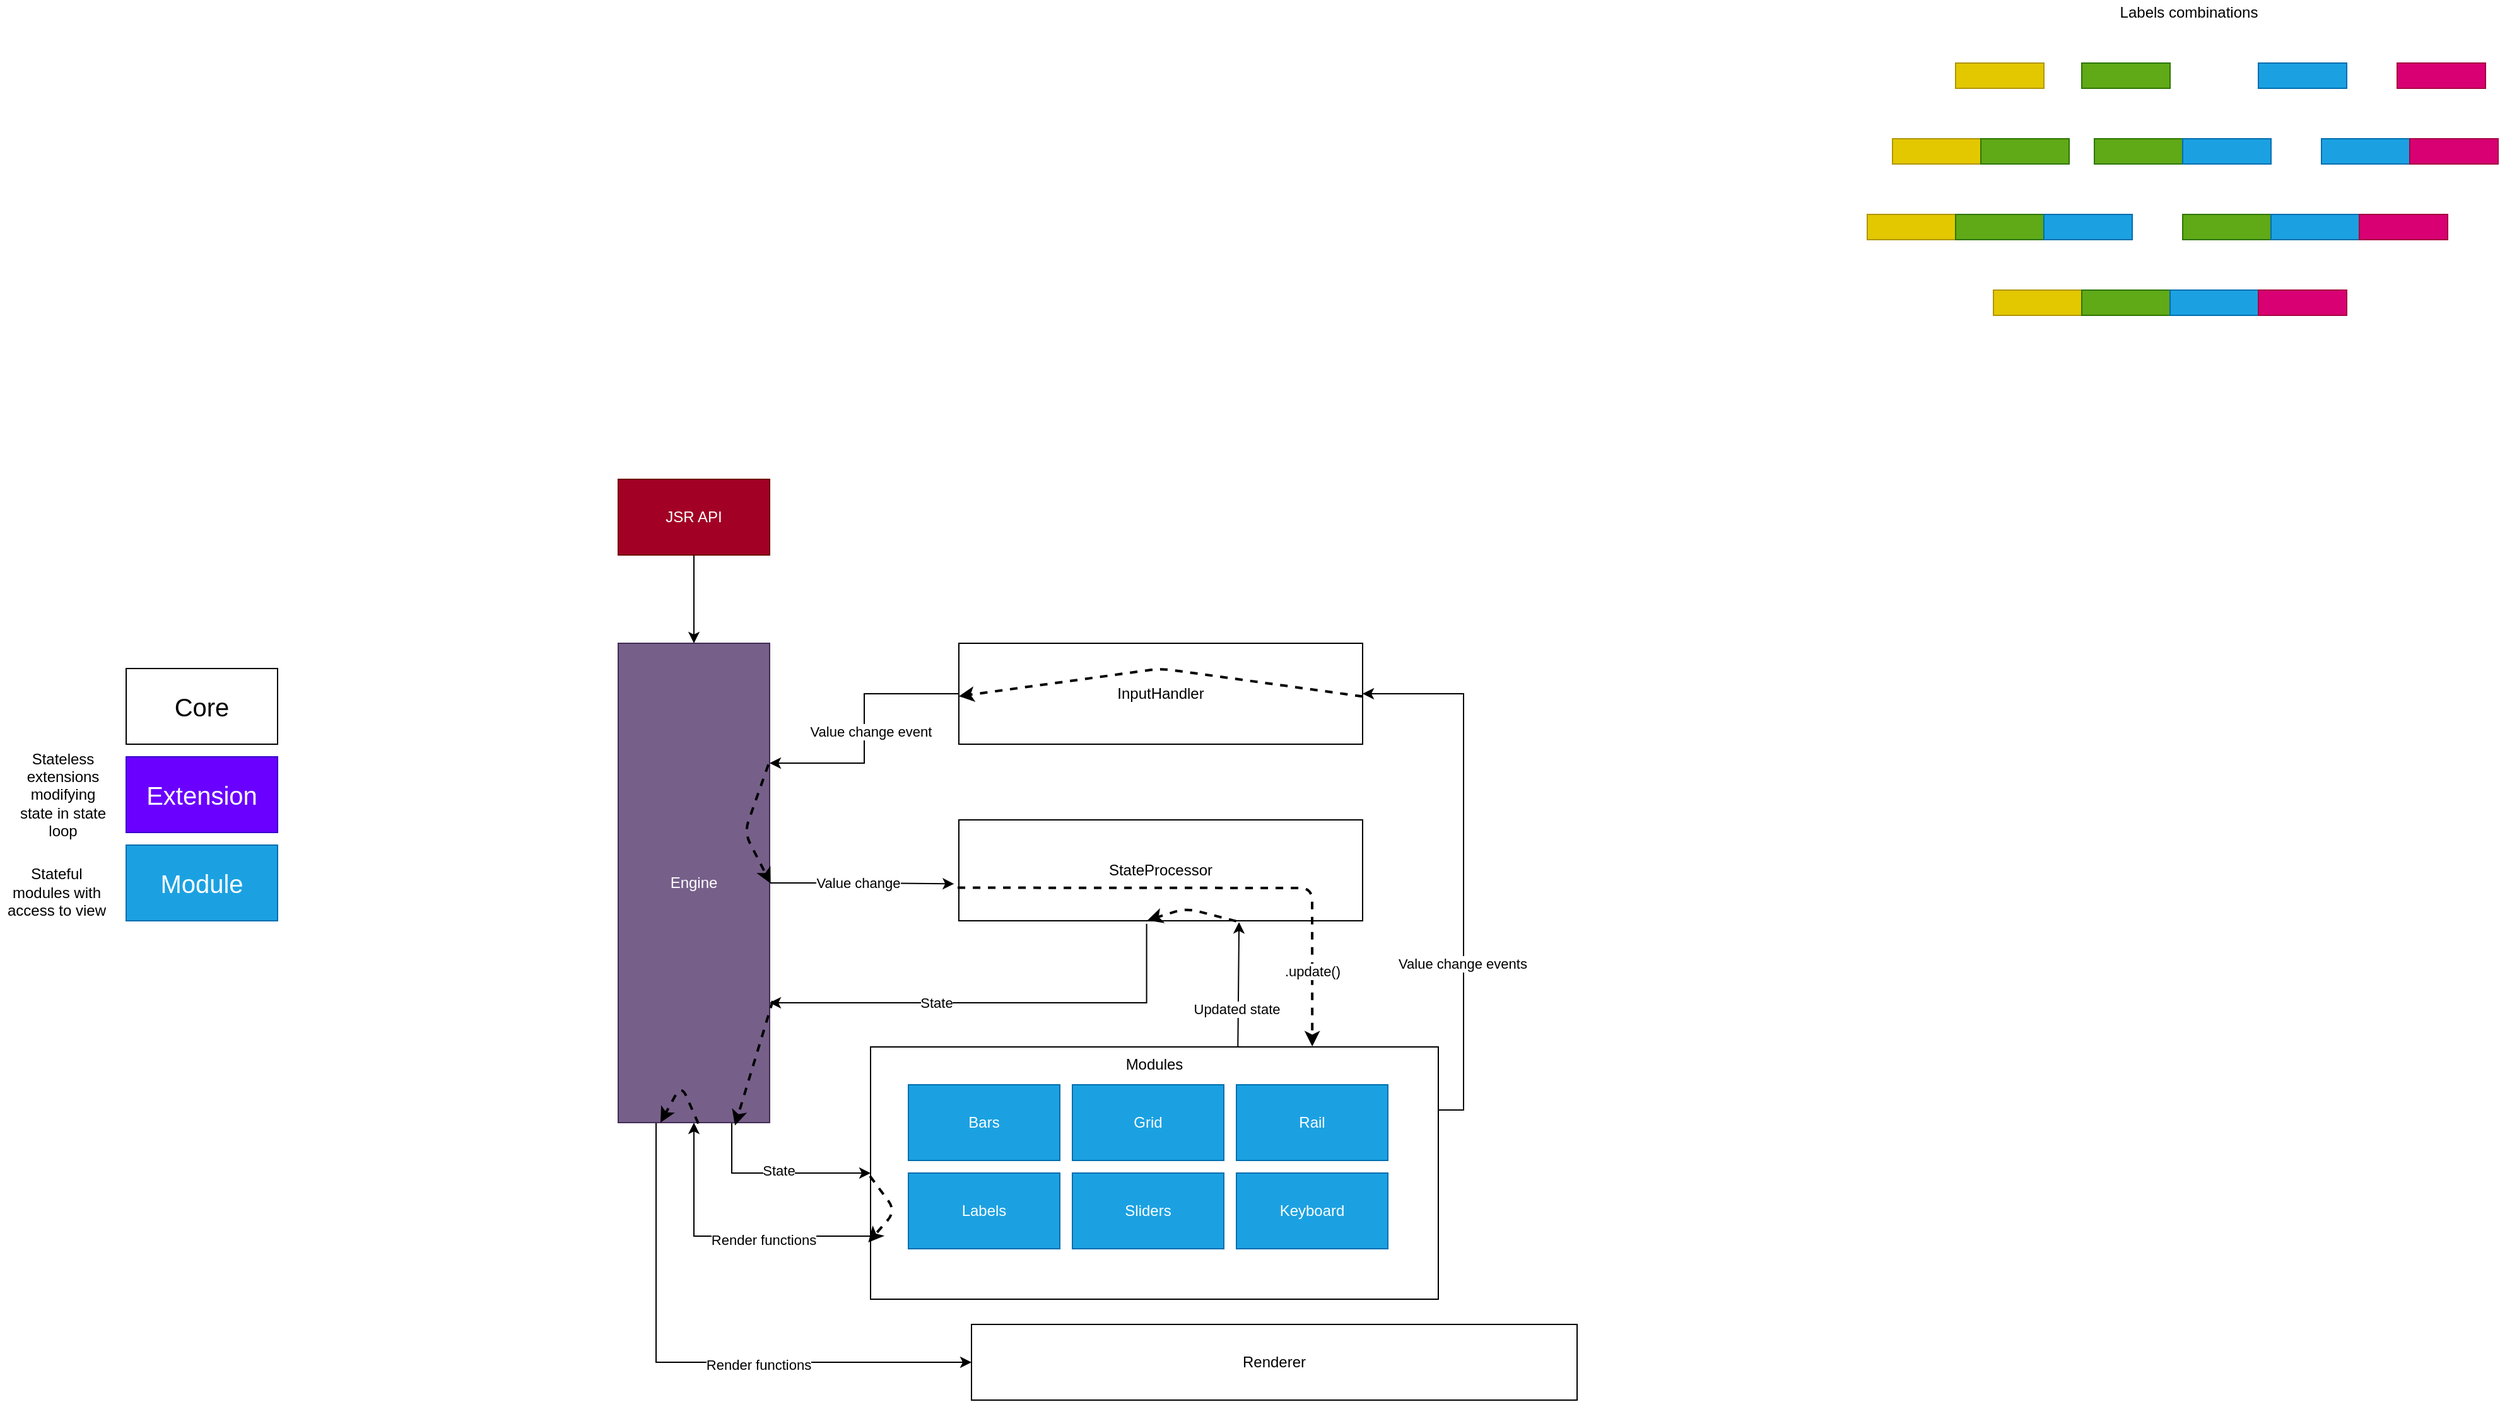 <mxfile>
    <diagram id="XLUI0eQ95eJfd8FlJT_6" name="Page-1">
        <mxGraphModel dx="2566" dy="683" grid="1" gridSize="10" guides="1" tooltips="1" connect="0" arrows="1" fold="1" page="0" pageScale="1" pageWidth="827" pageHeight="1169" math="0" shadow="0">
            <root>
                <mxCell id="0"/>
                <mxCell id="1" parent="0"/>
                <mxCell id="122" style="edgeStyle=orthogonalEdgeStyle;rounded=0;orthogonalLoop=1;jettySize=auto;html=1;exitX=0;exitY=0.75;exitDx=0;exitDy=0;entryX=0.5;entryY=1;entryDx=0;entryDy=0;" parent="1" source="118" target="94" edge="1">
                    <mxGeometry relative="1" as="geometry"/>
                </mxCell>
                <mxCell id="123" value="Render functions" style="edgeLabel;html=1;align=center;verticalAlign=middle;resizable=0;points=[];" parent="122" vertex="1" connectable="0">
                    <mxGeometry x="-0.247" y="3" relative="1" as="geometry">
                        <mxPoint x="1" as="offset"/>
                    </mxGeometry>
                </mxCell>
                <mxCell id="127" style="edgeStyle=orthogonalEdgeStyle;rounded=0;orthogonalLoop=1;jettySize=auto;html=1;exitX=1;exitY=0.25;exitDx=0;exitDy=0;entryX=1;entryY=0.5;entryDx=0;entryDy=0;" parent="1" source="118" target="100" edge="1">
                    <mxGeometry relative="1" as="geometry"/>
                </mxCell>
                <mxCell id="128" value="Value change events" style="edgeLabel;html=1;align=center;verticalAlign=middle;resizable=0;points=[];" parent="127" vertex="1" connectable="0">
                    <mxGeometry x="-0.366" y="1" relative="1" as="geometry">
                        <mxPoint as="offset"/>
                    </mxGeometry>
                </mxCell>
                <mxCell id="118" value="Modules" style="rounded=0;whiteSpace=wrap;html=1;verticalAlign=top;" parent="1" vertex="1">
                    <mxGeometry x="50" y="1180" width="450" height="200" as="geometry"/>
                </mxCell>
                <mxCell id="17" value="Renderer" style="rounded=0;whiteSpace=wrap;html=1;" parent="1" vertex="1">
                    <mxGeometry x="130" y="1400" width="480" height="60" as="geometry"/>
                </mxCell>
                <mxCell id="55" value="Module" style="rounded=0;whiteSpace=wrap;html=1;fontSize=20;fillColor=#1ba1e2;strokeColor=#006EAF;fontColor=#ffffff;" parent="1" vertex="1">
                    <mxGeometry x="-540" y="1020" width="120" height="60" as="geometry"/>
                </mxCell>
                <mxCell id="56" value="Extension" style="rounded=0;whiteSpace=wrap;html=1;fontSize=20;fillColor=#6a00ff;strokeColor=#3700CC;fontColor=#ffffff;" parent="1" vertex="1">
                    <mxGeometry x="-540" y="950" width="120" height="60" as="geometry"/>
                </mxCell>
                <mxCell id="57" value="Core" style="rounded=0;whiteSpace=wrap;html=1;fontSize=20;" parent="1" vertex="1">
                    <mxGeometry x="-540" y="880" width="120" height="60" as="geometry"/>
                </mxCell>
                <mxCell id="62" value="" style="rounded=0;whiteSpace=wrap;html=1;fillColor=#60a917;strokeColor=#2D7600;fontColor=#ffffff;" parent="1" vertex="1">
                    <mxGeometry x="1010" y="400" width="70" height="20" as="geometry"/>
                </mxCell>
                <mxCell id="63" value="" style="rounded=0;whiteSpace=wrap;html=1;fillColor=#1ba1e2;strokeColor=#006EAF;fontColor=#ffffff;" parent="1" vertex="1">
                    <mxGeometry x="1150" y="400" width="70" height="20" as="geometry"/>
                </mxCell>
                <mxCell id="66" value="" style="rounded=0;whiteSpace=wrap;html=1;fillColor=#d80073;strokeColor=#A50040;fontColor=#ffffff;" parent="1" vertex="1">
                    <mxGeometry x="1260" y="400" width="70" height="20" as="geometry"/>
                </mxCell>
                <mxCell id="67" value="" style="rounded=0;whiteSpace=wrap;html=1;fillColor=#60a917;strokeColor=#2D7600;fontColor=#ffffff;" parent="1" vertex="1">
                    <mxGeometry x="1020" y="460" width="70" height="20" as="geometry"/>
                </mxCell>
                <mxCell id="68" value="" style="rounded=0;whiteSpace=wrap;html=1;fillColor=#1ba1e2;strokeColor=#006EAF;fontColor=#ffffff;" parent="1" vertex="1">
                    <mxGeometry x="1090" y="460" width="70" height="20" as="geometry"/>
                </mxCell>
                <mxCell id="69" value="" style="rounded=0;whiteSpace=wrap;html=1;fillColor=#1ba1e2;strokeColor=#006EAF;fontColor=#ffffff;" parent="1" vertex="1">
                    <mxGeometry x="1200" y="460" width="70" height="20" as="geometry"/>
                </mxCell>
                <mxCell id="70" value="" style="rounded=0;whiteSpace=wrap;html=1;fillColor=#d80073;strokeColor=#A50040;fontColor=#ffffff;" parent="1" vertex="1">
                    <mxGeometry x="1270" y="460" width="70" height="20" as="geometry"/>
                </mxCell>
                <mxCell id="71" value="" style="rounded=0;whiteSpace=wrap;html=1;fillColor=#60a917;strokeColor=#2D7600;fontColor=#ffffff;" parent="1" vertex="1">
                    <mxGeometry x="1090" y="520" width="70" height="20" as="geometry"/>
                </mxCell>
                <mxCell id="72" value="" style="rounded=0;whiteSpace=wrap;html=1;fillColor=#1ba1e2;strokeColor=#006EAF;fontColor=#ffffff;" parent="1" vertex="1">
                    <mxGeometry x="1160" y="520" width="70" height="20" as="geometry"/>
                </mxCell>
                <mxCell id="73" value="" style="rounded=0;whiteSpace=wrap;html=1;fillColor=#d80073;strokeColor=#A50040;fontColor=#ffffff;" parent="1" vertex="1">
                    <mxGeometry x="1230" y="520" width="70" height="20" as="geometry"/>
                </mxCell>
                <mxCell id="74" value="" style="rounded=0;whiteSpace=wrap;html=1;fillColor=#e3c800;strokeColor=#B09500;fontColor=#ffffff;" parent="1" vertex="1">
                    <mxGeometry x="910" y="400" width="70" height="20" as="geometry"/>
                </mxCell>
                <mxCell id="75" value="" style="rounded=0;whiteSpace=wrap;html=1;fillColor=#e3c800;strokeColor=#B09500;fontColor=#ffffff;" parent="1" vertex="1">
                    <mxGeometry x="860" y="460" width="70" height="20" as="geometry"/>
                </mxCell>
                <mxCell id="76" value="" style="rounded=0;whiteSpace=wrap;html=1;fillColor=#60a917;strokeColor=#2D7600;fontColor=#ffffff;" parent="1" vertex="1">
                    <mxGeometry x="930" y="460" width="70" height="20" as="geometry"/>
                </mxCell>
                <mxCell id="77" value="" style="rounded=0;whiteSpace=wrap;html=1;fillColor=#e3c800;strokeColor=#B09500;fontColor=#ffffff;" parent="1" vertex="1">
                    <mxGeometry x="840" y="520" width="70" height="20" as="geometry"/>
                </mxCell>
                <mxCell id="78" value="" style="rounded=0;whiteSpace=wrap;html=1;fillColor=#60a917;strokeColor=#2D7600;fontColor=#ffffff;" parent="1" vertex="1">
                    <mxGeometry x="910" y="520" width="70" height="20" as="geometry"/>
                </mxCell>
                <mxCell id="79" value="" style="rounded=0;whiteSpace=wrap;html=1;fillColor=#1ba1e2;strokeColor=#006EAF;fontColor=#ffffff;" parent="1" vertex="1">
                    <mxGeometry x="980" y="520" width="70" height="20" as="geometry"/>
                </mxCell>
                <mxCell id="80" value="" style="rounded=0;whiteSpace=wrap;html=1;fillColor=#e3c800;strokeColor=#B09500;fontColor=#ffffff;" parent="1" vertex="1">
                    <mxGeometry x="940" y="580" width="70" height="20" as="geometry"/>
                </mxCell>
                <mxCell id="81" value="" style="rounded=0;whiteSpace=wrap;html=1;fillColor=#60a917;strokeColor=#2D7600;fontColor=#ffffff;" parent="1" vertex="1">
                    <mxGeometry x="1010" y="580" width="70" height="20" as="geometry"/>
                </mxCell>
                <mxCell id="82" value="" style="rounded=0;whiteSpace=wrap;html=1;fillColor=#1ba1e2;strokeColor=#006EAF;fontColor=#ffffff;" parent="1" vertex="1">
                    <mxGeometry x="1080" y="580" width="70" height="20" as="geometry"/>
                </mxCell>
                <mxCell id="83" value="" style="rounded=0;whiteSpace=wrap;html=1;fillColor=#d80073;strokeColor=#A50040;fontColor=#ffffff;" parent="1" vertex="1">
                    <mxGeometry x="1150" y="580" width="70" height="20" as="geometry"/>
                </mxCell>
                <mxCell id="85" value="Labels combinations" style="text;html=1;strokeColor=none;fillColor=none;align=center;verticalAlign=middle;whiteSpace=wrap;rounded=0;" parent="1" vertex="1">
                    <mxGeometry x="1010" y="350" width="170" height="20" as="geometry"/>
                </mxCell>
                <mxCell id="89" value="Stateless&lt;br&gt;extensions modifying&lt;br&gt;state in state loop" style="text;html=1;strokeColor=none;fillColor=none;align=center;verticalAlign=middle;whiteSpace=wrap;rounded=0;" parent="1" vertex="1">
                    <mxGeometry x="-630" y="935" width="80" height="90" as="geometry"/>
                </mxCell>
                <mxCell id="91" value="&lt;br&gt;Stateful&lt;br&gt;modules with access to view" style="text;html=1;strokeColor=none;fillColor=none;align=center;verticalAlign=middle;whiteSpace=wrap;rounded=0;" parent="1" vertex="1">
                    <mxGeometry x="-640" y="990" width="90" height="120" as="geometry"/>
                </mxCell>
                <mxCell id="92" value="StateProcessor" style="rounded=0;whiteSpace=wrap;html=1;" parent="1" vertex="1">
                    <mxGeometry x="120" y="1000" width="320" height="80" as="geometry"/>
                </mxCell>
                <mxCell id="103" style="edgeStyle=orthogonalEdgeStyle;rounded=0;orthogonalLoop=1;jettySize=auto;html=1;exitX=1;exitY=0.5;exitDx=0;exitDy=0;entryX=-0.012;entryY=0.634;entryDx=0;entryDy=0;entryPerimeter=0;" parent="1" source="94" target="92" edge="1">
                    <mxGeometry relative="1" as="geometry"/>
                </mxCell>
                <mxCell id="106" value="Value change" style="edgeLabel;html=1;align=center;verticalAlign=middle;resizable=0;points=[];" parent="103" vertex="1" connectable="0">
                    <mxGeometry x="-0.347" y="-2" relative="1" as="geometry">
                        <mxPoint x="21.77" y="-2.23" as="offset"/>
                    </mxGeometry>
                </mxCell>
                <mxCell id="120" style="edgeStyle=orthogonalEdgeStyle;rounded=0;orthogonalLoop=1;jettySize=auto;html=1;exitX=0.75;exitY=1;exitDx=0;exitDy=0;entryX=0;entryY=0.5;entryDx=0;entryDy=0;" parent="1" source="94" target="118" edge="1">
                    <mxGeometry relative="1" as="geometry"/>
                </mxCell>
                <mxCell id="121" value="State" style="edgeLabel;html=1;align=center;verticalAlign=middle;resizable=0;points=[];" parent="120" vertex="1" connectable="0">
                    <mxGeometry x="0.019" y="2" relative="1" as="geometry">
                        <mxPoint as="offset"/>
                    </mxGeometry>
                </mxCell>
                <mxCell id="124" style="edgeStyle=orthogonalEdgeStyle;rounded=0;orthogonalLoop=1;jettySize=auto;html=1;exitX=0.25;exitY=1;exitDx=0;exitDy=0;entryX=0;entryY=0.5;entryDx=0;entryDy=0;" parent="1" source="94" target="17" edge="1">
                    <mxGeometry relative="1" as="geometry"/>
                </mxCell>
                <mxCell id="125" value="Render functions" style="edgeLabel;html=1;align=center;verticalAlign=middle;resizable=0;points=[];" parent="124" vertex="1" connectable="0">
                    <mxGeometry x="0.227" y="-2" relative="1" as="geometry">
                        <mxPoint x="1" as="offset"/>
                    </mxGeometry>
                </mxCell>
                <mxCell id="94" value="Engine" style="rounded=0;whiteSpace=wrap;html=1;fillColor=#76608a;strokeColor=#432D57;fontColor=#ffffff;" parent="1" vertex="1">
                    <mxGeometry x="-150" y="860" width="120" height="380" as="geometry"/>
                </mxCell>
                <mxCell id="101" style="edgeStyle=orthogonalEdgeStyle;rounded=0;orthogonalLoop=1;jettySize=auto;html=1;exitX=0;exitY=0.5;exitDx=0;exitDy=0;entryX=1;entryY=0.25;entryDx=0;entryDy=0;" parent="1" source="100" target="94" edge="1">
                    <mxGeometry relative="1" as="geometry"/>
                </mxCell>
                <mxCell id="107" value="Value change event" style="edgeLabel;html=1;align=center;verticalAlign=middle;resizable=0;points=[];" parent="101" vertex="1" connectable="0">
                    <mxGeometry x="0.429" y="1" relative="1" as="geometry">
                        <mxPoint x="20.94" y="-26" as="offset"/>
                    </mxGeometry>
                </mxCell>
                <mxCell id="100" value="InputHandler" style="rounded=0;whiteSpace=wrap;html=1;" parent="1" vertex="1">
                    <mxGeometry x="120" y="860" width="320" height="80" as="geometry"/>
                </mxCell>
                <mxCell id="108" value="Labels&lt;span style=&quot;color: rgba(0 , 0 , 0 , 0) ; font-family: monospace ; font-size: 0px&quot;&gt;%3CmxGraphModel%3E%3Croot%3E%3CmxCell%20id%3D%220%22%2F%3E%3CmxCell%20id%3D%221%22%20parent%3D%220%22%2F%3E%3CmxCell%20id%3D%222%22%20value%3D%22Input%20handler%20(translate%20real%20to%20ratio)%22%20style%3D%22rounded%3D0%3BwhiteSpace%3Dwrap%3Bhtml%3D1%3B%22%20vertex%3D%221%22%20parent%3D%221%22%3E%3CmxGeometry%20x%3D%2250%22%20y%3D%22250%22%20width%3D%22480%22%20height%3D%2260%22%20as%3D%22geometry%22%2F%3E%3C%2FmxCell%3E%3C%2Froot%3E%3C%2FmxGraphModel%3E&lt;/span&gt;" style="rounded=0;whiteSpace=wrap;html=1;fillColor=#1ba1e2;strokeColor=#006EAF;fontColor=#ffffff;" parent="1" vertex="1">
                    <mxGeometry x="80" y="1280" width="120" height="60" as="geometry"/>
                </mxCell>
                <mxCell id="109" value="Grid" style="rounded=0;whiteSpace=wrap;html=1;fillColor=#1ba1e2;strokeColor=#006EAF;fontColor=#ffffff;" parent="1" vertex="1">
                    <mxGeometry x="210" y="1210" width="120" height="60" as="geometry"/>
                </mxCell>
                <mxCell id="110" value="Bars" style="rounded=0;whiteSpace=wrap;html=1;fillColor=#1ba1e2;strokeColor=#006EAF;fontColor=#ffffff;" parent="1" vertex="1">
                    <mxGeometry x="80" y="1210" width="120" height="60" as="geometry"/>
                </mxCell>
                <mxCell id="111" value="Sliders&lt;br&gt;" style="rounded=0;whiteSpace=wrap;html=1;fillColor=#1ba1e2;strokeColor=#006EAF;fontColor=#ffffff;" parent="1" vertex="1">
                    <mxGeometry x="210" y="1280" width="120" height="60" as="geometry"/>
                </mxCell>
                <mxCell id="112" value="Rail" style="rounded=0;whiteSpace=wrap;html=1;fillColor=#1ba1e2;strokeColor=#006EAF;fontColor=#ffffff;" parent="1" vertex="1">
                    <mxGeometry x="340" y="1210" width="120" height="60" as="geometry"/>
                </mxCell>
                <mxCell id="126" value="Keyboard" style="rounded=0;whiteSpace=wrap;html=1;fillColor=#1ba1e2;strokeColor=#006EAF;fontColor=#ffffff;" parent="1" vertex="1">
                    <mxGeometry x="340" y="1280" width="120" height="60" as="geometry"/>
                </mxCell>
                <mxCell id="169" value="" style="endArrow=classic;html=1;strokeWidth=2;fontSize=16;exitX=-0.001;exitY=0.512;exitDx=0;exitDy=0;exitPerimeter=0;entryX=-0.004;entryY=0.775;entryDx=0;entryDy=0;entryPerimeter=0;dashed=1;" parent="1" source="118" target="118" edge="1">
                    <mxGeometry width="50" height="50" relative="1" as="geometry">
                        <mxPoint x="-10" y="1340" as="sourcePoint"/>
                        <mxPoint x="40" y="1290" as="targetPoint"/>
                        <Array as="points">
                            <mxPoint x="70" y="1310"/>
                        </Array>
                    </mxGeometry>
                </mxCell>
                <mxCell id="171" value="" style="endArrow=classic;html=1;dashed=1;strokeWidth=2;fontSize=16;exitX=-0.003;exitY=0.672;exitDx=0;exitDy=0;exitPerimeter=0;entryX=0.778;entryY=-0.002;entryDx=0;entryDy=0;entryPerimeter=0;" parent="1" source="92" target="118" edge="1">
                    <mxGeometry width="50" height="50" relative="1" as="geometry">
                        <mxPoint x="100" y="1140" as="sourcePoint"/>
                        <mxPoint x="150" y="1090" as="targetPoint"/>
                        <Array as="points">
                            <mxPoint x="400" y="1054"/>
                        </Array>
                    </mxGeometry>
                </mxCell>
                <mxCell id="181" value=".update()" style="edgeLabel;html=1;align=center;verticalAlign=middle;resizable=0;points=[];" vertex="1" connectable="0" parent="171">
                    <mxGeometry x="0.618" relative="1" as="geometry">
                        <mxPoint y="18" as="offset"/>
                    </mxGeometry>
                </mxCell>
                <mxCell id="173" value="" style="endArrow=classic;html=1;dashed=1;strokeWidth=2;fontSize=16;exitX=1;exitY=0.527;exitDx=0;exitDy=0;exitPerimeter=0;" parent="1" source="100" edge="1">
                    <mxGeometry width="50" height="50" relative="1" as="geometry">
                        <mxPoint x="270" y="810" as="sourcePoint"/>
                        <mxPoint x="120" y="902" as="targetPoint"/>
                        <Array as="points">
                            <mxPoint x="280" y="880"/>
                        </Array>
                    </mxGeometry>
                </mxCell>
                <mxCell id="174" value="" style="endArrow=classic;html=1;dashed=1;strokeWidth=2;fontSize=16;exitX=0.992;exitY=0.253;exitDx=0;exitDy=0;exitPerimeter=0;entryX=1.007;entryY=0.501;entryDx=0;entryDy=0;entryPerimeter=0;" parent="1" source="94" target="94" edge="1">
                    <mxGeometry width="50" height="50" relative="1" as="geometry">
                        <mxPoint x="10" y="1040" as="sourcePoint"/>
                        <mxPoint x="60" y="990" as="targetPoint"/>
                        <Array as="points">
                            <mxPoint x="-50" y="1010"/>
                        </Array>
                    </mxGeometry>
                </mxCell>
                <mxCell id="175" value="" style="endArrow=classic;html=1;dashed=1;strokeWidth=2;fontSize=16;exitX=1.021;exitY=0.746;exitDx=0;exitDy=0;exitPerimeter=0;entryX=0.771;entryY=1.006;entryDx=0;entryDy=0;entryPerimeter=0;" parent="1" source="94" target="94" edge="1">
                    <mxGeometry width="50" height="50" relative="1" as="geometry">
                        <mxPoint y="1250" as="sourcePoint"/>
                        <mxPoint x="50" y="1200" as="targetPoint"/>
                    </mxGeometry>
                </mxCell>
                <mxCell id="176" value="" style="endArrow=classic;html=1;dashed=1;strokeWidth=2;fontSize=16;exitX=0.529;exitY=1.002;exitDx=0;exitDy=0;exitPerimeter=0;entryX=0.279;entryY=1;entryDx=0;entryDy=0;entryPerimeter=0;" parent="1" source="94" target="94" edge="1">
                    <mxGeometry width="50" height="50" relative="1" as="geometry">
                        <mxPoint y="1260" as="sourcePoint"/>
                        <mxPoint x="50" y="1210" as="targetPoint"/>
                        <Array as="points">
                            <mxPoint x="-100" y="1210"/>
                        </Array>
                    </mxGeometry>
                </mxCell>
                <mxCell id="180" value="" style="edgeStyle=orthogonalEdgeStyle;rounded=0;orthogonalLoop=1;jettySize=auto;html=1;" parent="1" source="179" target="94" edge="1">
                    <mxGeometry relative="1" as="geometry"/>
                </mxCell>
                <mxCell id="179" value="JSR API" style="rounded=0;whiteSpace=wrap;html=1;fillColor=#a20025;strokeColor=#6F0000;fontColor=#ffffff;" parent="1" vertex="1">
                    <mxGeometry x="-150" y="730" width="120" height="60" as="geometry"/>
                </mxCell>
                <mxCell id="105" value="State" style="edgeStyle=orthogonalEdgeStyle;rounded=0;orthogonalLoop=1;jettySize=auto;html=1;entryX=1;entryY=0.75;entryDx=0;entryDy=0;exitX=0.465;exitY=1.029;exitDx=0;exitDy=0;exitPerimeter=0;" parent="1" source="92" target="94" edge="1">
                    <mxGeometry x="0.269" relative="1" as="geometry">
                        <mxPoint x="320" y="1145" as="sourcePoint"/>
                        <Array as="points">
                            <mxPoint x="269" y="1145"/>
                        </Array>
                        <mxPoint as="offset"/>
                    </mxGeometry>
                </mxCell>
                <mxCell id="184" value="" style="endArrow=classic;html=1;exitX=0.647;exitY=-0.002;exitDx=0;exitDy=0;exitPerimeter=0;entryX=0.694;entryY=1.013;entryDx=0;entryDy=0;entryPerimeter=0;" edge="1" parent="1" source="118" target="92">
                    <mxGeometry width="50" height="50" relative="1" as="geometry">
                        <mxPoint x="320" y="1150" as="sourcePoint"/>
                        <mxPoint x="370" y="1100" as="targetPoint"/>
                    </mxGeometry>
                </mxCell>
                <mxCell id="185" value="Updated state" style="edgeLabel;html=1;align=center;verticalAlign=middle;resizable=0;points=[];" vertex="1" connectable="0" parent="184">
                    <mxGeometry x="-0.237" relative="1" as="geometry">
                        <mxPoint x="-2" y="8" as="offset"/>
                    </mxGeometry>
                </mxCell>
                <mxCell id="186" value="" style="endArrow=classic;html=1;dashed=1;strokeWidth=2;fontSize=16;exitX=0.687;exitY=1.004;exitDx=0;exitDy=0;exitPerimeter=0;entryX=0.467;entryY=0.996;entryDx=0;entryDy=0;entryPerimeter=0;" edge="1" parent="1" source="92" target="92">
                    <mxGeometry width="50" height="50" relative="1" as="geometry">
                        <mxPoint x="460" y="991.08" as="sourcePoint"/>
                        <mxPoint x="140" y="990.92" as="targetPoint"/>
                        <Array as="points">
                            <mxPoint x="300" y="1070"/>
                        </Array>
                    </mxGeometry>
                </mxCell>
            </root>
        </mxGraphModel>
    </diagram>
</mxfile>